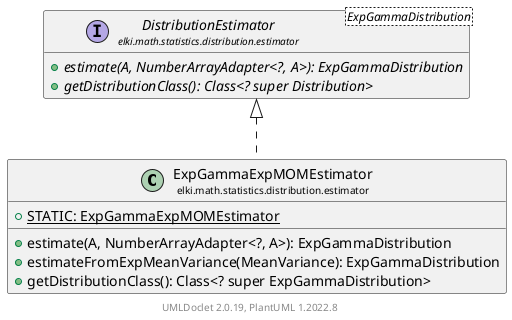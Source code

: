 @startuml
    remove .*\.(Instance|Par|Parameterizer|Factory)$
    set namespaceSeparator none
    hide empty fields
    hide empty methods

    class "<size:14>ExpGammaExpMOMEstimator\n<size:10>elki.math.statistics.distribution.estimator" as elki.math.statistics.distribution.estimator.ExpGammaExpMOMEstimator [[ExpGammaExpMOMEstimator.html]] {
        {static} +STATIC: ExpGammaExpMOMEstimator
        +estimate(A, NumberArrayAdapter<?, A>): ExpGammaDistribution
        +estimateFromExpMeanVariance(MeanVariance): ExpGammaDistribution
        +getDistributionClass(): Class<? super ExpGammaDistribution>
    }

    interface "<size:14>DistributionEstimator\n<size:10>elki.math.statistics.distribution.estimator" as elki.math.statistics.distribution.estimator.DistributionEstimator<ExpGammaDistribution> [[DistributionEstimator.html]] {
        {abstract} +estimate(A, NumberArrayAdapter<?, A>): ExpGammaDistribution
        {abstract} +getDistributionClass(): Class<? super Distribution>
    }
    class "<size:14>ExpGammaExpMOMEstimator.Par\n<size:10>elki.math.statistics.distribution.estimator" as elki.math.statistics.distribution.estimator.ExpGammaExpMOMEstimator.Par [[ExpGammaExpMOMEstimator.Par.html]]

    elki.math.statistics.distribution.estimator.DistributionEstimator <|.. elki.math.statistics.distribution.estimator.ExpGammaExpMOMEstimator
    elki.math.statistics.distribution.estimator.ExpGammaExpMOMEstimator +-- elki.math.statistics.distribution.estimator.ExpGammaExpMOMEstimator.Par

    center footer UMLDoclet 2.0.19, PlantUML 1.2022.8
@enduml
